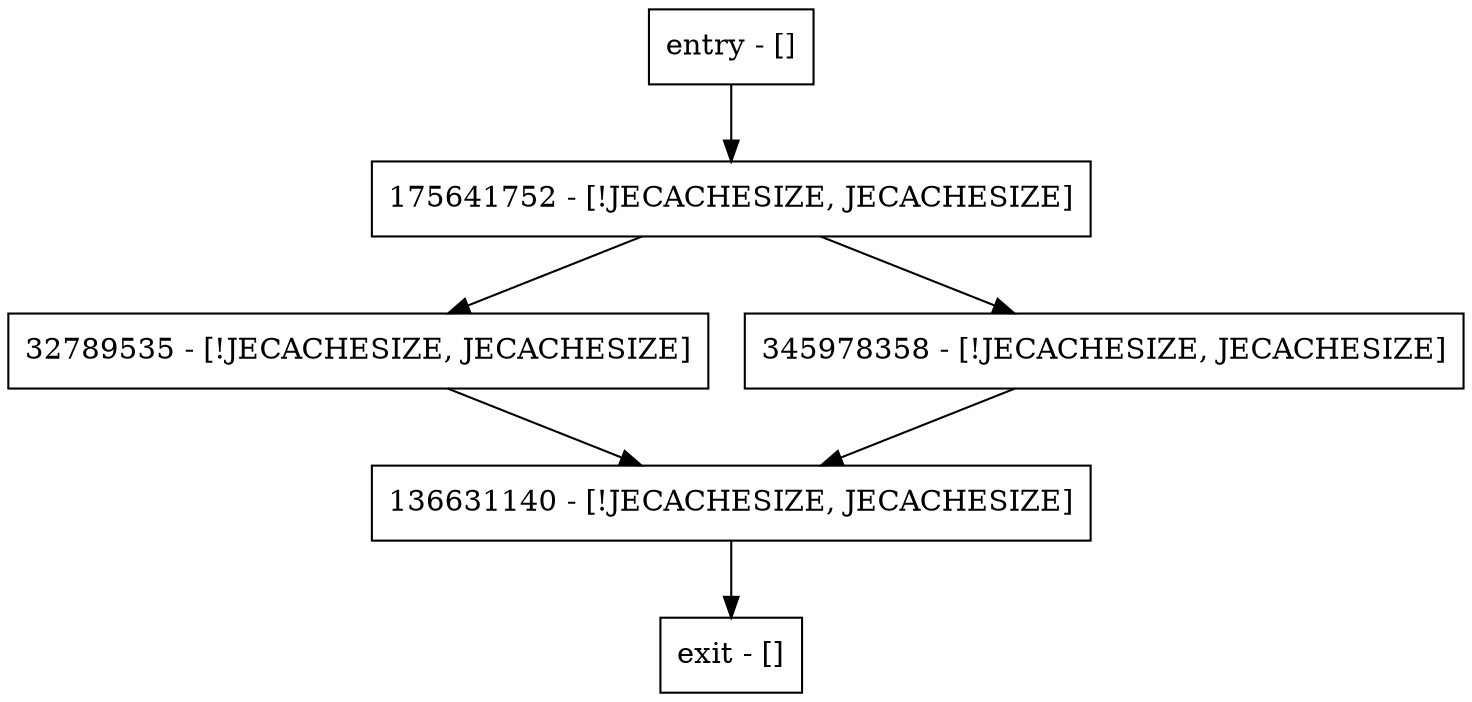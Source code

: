 digraph getMemorySize {
node [shape=record];
entry [label="entry - []"];
exit [label="exit - []"];
32789535 [label="32789535 - [!JECACHESIZE, JECACHESIZE]"];
136631140 [label="136631140 - [!JECACHESIZE, JECACHESIZE]"];
175641752 [label="175641752 - [!JECACHESIZE, JECACHESIZE]"];
345978358 [label="345978358 - [!JECACHESIZE, JECACHESIZE]"];
entry;
exit;
entry -> 175641752;
32789535 -> 136631140;
136631140 -> exit;
175641752 -> 32789535;
175641752 -> 345978358;
345978358 -> 136631140;
}
